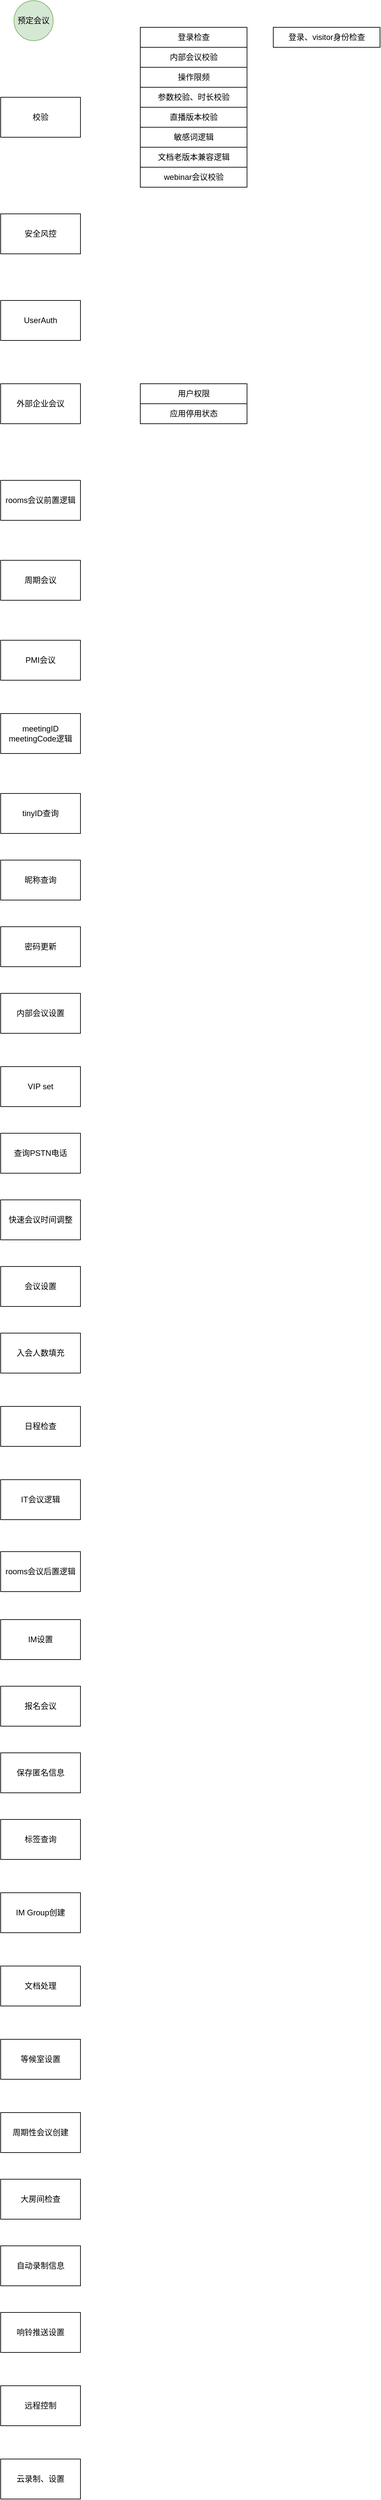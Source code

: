 <mxfile version="20.2.8" type="github">
  <diagram id="xO6Fa2LBVzPOrPnnOLwc" name="第 1 页">
    <mxGraphModel dx="2351" dy="1168" grid="1" gridSize="10" guides="1" tooltips="1" connect="1" arrows="1" fold="1" page="1" pageScale="1" pageWidth="827" pageHeight="1169" math="0" shadow="0">
      <root>
        <mxCell id="0" />
        <mxCell id="1" parent="0" />
        <mxCell id="h5QGQYP_At1dJ8CjTcFP-2" value="预定会议" style="ellipse;whiteSpace=wrap;html=1;fillColor=#d5e8d4;strokeColor=#82b366;" vertex="1" parent="1">
          <mxGeometry x="80" y="10" width="59" height="60" as="geometry" />
        </mxCell>
        <mxCell id="h5QGQYP_At1dJ8CjTcFP-3" value="登录检查" style="rounded=0;whiteSpace=wrap;html=1;" vertex="1" parent="1">
          <mxGeometry x="270" y="50" width="160.5" height="30" as="geometry" />
        </mxCell>
        <mxCell id="h5QGQYP_At1dJ8CjTcFP-5" value="登录、visitor身份检查" style="rounded=0;whiteSpace=wrap;html=1;" vertex="1" parent="1">
          <mxGeometry x="470" y="50" width="160.5" height="30" as="geometry" />
        </mxCell>
        <mxCell id="h5QGQYP_At1dJ8CjTcFP-6" value="内部会议校验" style="rounded=0;whiteSpace=wrap;html=1;" vertex="1" parent="1">
          <mxGeometry x="270" y="80" width="160.5" height="30" as="geometry" />
        </mxCell>
        <mxCell id="h5QGQYP_At1dJ8CjTcFP-7" value="操作限频" style="rounded=0;whiteSpace=wrap;html=1;" vertex="1" parent="1">
          <mxGeometry x="270" y="110" width="160.5" height="30" as="geometry" />
        </mxCell>
        <mxCell id="h5QGQYP_At1dJ8CjTcFP-8" value="参数校验、时长校验" style="rounded=0;whiteSpace=wrap;html=1;" vertex="1" parent="1">
          <mxGeometry x="270" y="140" width="160.5" height="30" as="geometry" />
        </mxCell>
        <mxCell id="h5QGQYP_At1dJ8CjTcFP-9" value="直播版本校验" style="rounded=0;whiteSpace=wrap;html=1;" vertex="1" parent="1">
          <mxGeometry x="270" y="170" width="160.5" height="30" as="geometry" />
        </mxCell>
        <mxCell id="h5QGQYP_At1dJ8CjTcFP-10" value="敏感词逻辑" style="rounded=0;whiteSpace=wrap;html=1;" vertex="1" parent="1">
          <mxGeometry x="270" y="200" width="160.5" height="30" as="geometry" />
        </mxCell>
        <mxCell id="h5QGQYP_At1dJ8CjTcFP-11" value="文档老版本兼容逻辑" style="rounded=0;whiteSpace=wrap;html=1;" vertex="1" parent="1">
          <mxGeometry x="270" y="230" width="160.5" height="30" as="geometry" />
        </mxCell>
        <mxCell id="h5QGQYP_At1dJ8CjTcFP-12" value="webinar会议校验" style="rounded=0;whiteSpace=wrap;html=1;" vertex="1" parent="1">
          <mxGeometry x="270" y="260" width="160.5" height="30" as="geometry" />
        </mxCell>
        <mxCell id="h5QGQYP_At1dJ8CjTcFP-13" value="校验" style="rounded=0;whiteSpace=wrap;html=1;" vertex="1" parent="1">
          <mxGeometry x="60" y="155" width="120" height="60" as="geometry" />
        </mxCell>
        <mxCell id="h5QGQYP_At1dJ8CjTcFP-14" value="安全风控" style="rounded=0;whiteSpace=wrap;html=1;" vertex="1" parent="1">
          <mxGeometry x="60" y="330" width="120" height="60" as="geometry" />
        </mxCell>
        <mxCell id="h5QGQYP_At1dJ8CjTcFP-16" value="UserAuth" style="rounded=0;whiteSpace=wrap;html=1;" vertex="1" parent="1">
          <mxGeometry x="60" y="460" width="120" height="60" as="geometry" />
        </mxCell>
        <mxCell id="h5QGQYP_At1dJ8CjTcFP-17" value="外部企业会议" style="rounded=0;whiteSpace=wrap;html=1;" vertex="1" parent="1">
          <mxGeometry x="60" y="585" width="120" height="60" as="geometry" />
        </mxCell>
        <mxCell id="h5QGQYP_At1dJ8CjTcFP-18" value="用户权限" style="rounded=0;whiteSpace=wrap;html=1;" vertex="1" parent="1">
          <mxGeometry x="270" y="585" width="160.5" height="30" as="geometry" />
        </mxCell>
        <mxCell id="h5QGQYP_At1dJ8CjTcFP-19" value="应用停用状态" style="rounded=0;whiteSpace=wrap;html=1;" vertex="1" parent="1">
          <mxGeometry x="270" y="615" width="160.5" height="30" as="geometry" />
        </mxCell>
        <mxCell id="h5QGQYP_At1dJ8CjTcFP-20" value="rooms会议前置逻辑" style="rounded=0;whiteSpace=wrap;html=1;" vertex="1" parent="1">
          <mxGeometry x="60" y="730" width="120" height="60" as="geometry" />
        </mxCell>
        <mxCell id="h5QGQYP_At1dJ8CjTcFP-21" value="周期会议" style="rounded=0;whiteSpace=wrap;html=1;" vertex="1" parent="1">
          <mxGeometry x="60" y="850" width="120" height="60" as="geometry" />
        </mxCell>
        <mxCell id="h5QGQYP_At1dJ8CjTcFP-22" value="PMI会议" style="rounded=0;whiteSpace=wrap;html=1;" vertex="1" parent="1">
          <mxGeometry x="60" y="970" width="120" height="60" as="geometry" />
        </mxCell>
        <mxCell id="h5QGQYP_At1dJ8CjTcFP-23" value="meetingID&lt;br&gt;meetingCode逻辑" style="rounded=0;whiteSpace=wrap;html=1;" vertex="1" parent="1">
          <mxGeometry x="60" y="1080" width="120" height="60" as="geometry" />
        </mxCell>
        <mxCell id="h5QGQYP_At1dJ8CjTcFP-24" value="tinyID查询" style="rounded=0;whiteSpace=wrap;html=1;" vertex="1" parent="1">
          <mxGeometry x="60" y="1200" width="120" height="60" as="geometry" />
        </mxCell>
        <mxCell id="h5QGQYP_At1dJ8CjTcFP-25" value="昵称查询" style="rounded=0;whiteSpace=wrap;html=1;" vertex="1" parent="1">
          <mxGeometry x="60" y="1300" width="120" height="60" as="geometry" />
        </mxCell>
        <mxCell id="h5QGQYP_At1dJ8CjTcFP-26" value="密码更新" style="rounded=0;whiteSpace=wrap;html=1;" vertex="1" parent="1">
          <mxGeometry x="60" y="1400" width="120" height="60" as="geometry" />
        </mxCell>
        <mxCell id="h5QGQYP_At1dJ8CjTcFP-27" value="内部会议设置" style="rounded=0;whiteSpace=wrap;html=1;" vertex="1" parent="1">
          <mxGeometry x="60" y="1500" width="120" height="60" as="geometry" />
        </mxCell>
        <mxCell id="h5QGQYP_At1dJ8CjTcFP-28" value="VIP set" style="rounded=0;whiteSpace=wrap;html=1;" vertex="1" parent="1">
          <mxGeometry x="60" y="1610" width="120" height="60" as="geometry" />
        </mxCell>
        <mxCell id="h5QGQYP_At1dJ8CjTcFP-29" value="查询PSTN电话" style="rounded=0;whiteSpace=wrap;html=1;" vertex="1" parent="1">
          <mxGeometry x="60" y="1710" width="120" height="60" as="geometry" />
        </mxCell>
        <mxCell id="h5QGQYP_At1dJ8CjTcFP-30" value="快速会议时间调整" style="rounded=0;whiteSpace=wrap;html=1;" vertex="1" parent="1">
          <mxGeometry x="60" y="1810" width="120" height="60" as="geometry" />
        </mxCell>
        <mxCell id="h5QGQYP_At1dJ8CjTcFP-31" value="会议设置" style="rounded=0;whiteSpace=wrap;html=1;" vertex="1" parent="1">
          <mxGeometry x="60" y="1910" width="120" height="60" as="geometry" />
        </mxCell>
        <mxCell id="h5QGQYP_At1dJ8CjTcFP-32" value="入会人数填充" style="rounded=0;whiteSpace=wrap;html=1;" vertex="1" parent="1">
          <mxGeometry x="60" y="2010" width="120" height="60" as="geometry" />
        </mxCell>
        <mxCell id="h5QGQYP_At1dJ8CjTcFP-33" value="日程检查" style="rounded=0;whiteSpace=wrap;html=1;" vertex="1" parent="1">
          <mxGeometry x="60" y="2120" width="120" height="60" as="geometry" />
        </mxCell>
        <mxCell id="h5QGQYP_At1dJ8CjTcFP-34" value="IT会议逻辑" style="rounded=0;whiteSpace=wrap;html=1;" vertex="1" parent="1">
          <mxGeometry x="60" y="2230" width="120" height="60" as="geometry" />
        </mxCell>
        <mxCell id="h5QGQYP_At1dJ8CjTcFP-35" value="rooms会议后置逻辑" style="rounded=0;whiteSpace=wrap;html=1;" vertex="1" parent="1">
          <mxGeometry x="60" y="2338" width="120" height="60" as="geometry" />
        </mxCell>
        <mxCell id="h5QGQYP_At1dJ8CjTcFP-36" value="IM设置" style="rounded=0;whiteSpace=wrap;html=1;" vertex="1" parent="1">
          <mxGeometry x="60" y="2440" width="120" height="60" as="geometry" />
        </mxCell>
        <mxCell id="h5QGQYP_At1dJ8CjTcFP-37" value="报名会议" style="rounded=0;whiteSpace=wrap;html=1;" vertex="1" parent="1">
          <mxGeometry x="60" y="2540" width="120" height="60" as="geometry" />
        </mxCell>
        <mxCell id="h5QGQYP_At1dJ8CjTcFP-38" value="保存匿名信息" style="rounded=0;whiteSpace=wrap;html=1;" vertex="1" parent="1">
          <mxGeometry x="60" y="2640" width="120" height="60" as="geometry" />
        </mxCell>
        <mxCell id="h5QGQYP_At1dJ8CjTcFP-39" value="标签查询" style="rounded=0;whiteSpace=wrap;html=1;" vertex="1" parent="1">
          <mxGeometry x="60" y="2740" width="120" height="60" as="geometry" />
        </mxCell>
        <mxCell id="h5QGQYP_At1dJ8CjTcFP-40" value="IM Group创建" style="rounded=0;whiteSpace=wrap;html=1;" vertex="1" parent="1">
          <mxGeometry x="60" y="2850" width="120" height="60" as="geometry" />
        </mxCell>
        <mxCell id="h5QGQYP_At1dJ8CjTcFP-41" value="文档处理" style="rounded=0;whiteSpace=wrap;html=1;" vertex="1" parent="1">
          <mxGeometry x="60" y="2960" width="120" height="60" as="geometry" />
        </mxCell>
        <mxCell id="h5QGQYP_At1dJ8CjTcFP-42" value="等候室设置" style="rounded=0;whiteSpace=wrap;html=1;" vertex="1" parent="1">
          <mxGeometry x="60" y="3070" width="120" height="60" as="geometry" />
        </mxCell>
        <mxCell id="h5QGQYP_At1dJ8CjTcFP-43" value="周期性会议创建" style="rounded=0;whiteSpace=wrap;html=1;" vertex="1" parent="1">
          <mxGeometry x="60" y="3180" width="120" height="60" as="geometry" />
        </mxCell>
        <mxCell id="h5QGQYP_At1dJ8CjTcFP-44" value="大房间检查" style="rounded=0;whiteSpace=wrap;html=1;" vertex="1" parent="1">
          <mxGeometry x="60" y="3280" width="120" height="60" as="geometry" />
        </mxCell>
        <mxCell id="h5QGQYP_At1dJ8CjTcFP-45" value="自动录制信息" style="rounded=0;whiteSpace=wrap;html=1;" vertex="1" parent="1">
          <mxGeometry x="60" y="3380" width="120" height="60" as="geometry" />
        </mxCell>
        <mxCell id="h5QGQYP_At1dJ8CjTcFP-46" value="响铃推送设置" style="rounded=0;whiteSpace=wrap;html=1;" vertex="1" parent="1">
          <mxGeometry x="60" y="3480" width="120" height="60" as="geometry" />
        </mxCell>
        <mxCell id="h5QGQYP_At1dJ8CjTcFP-47" value="远程控制" style="rounded=0;whiteSpace=wrap;html=1;" vertex="1" parent="1">
          <mxGeometry x="60" y="3590" width="120" height="60" as="geometry" />
        </mxCell>
        <mxCell id="h5QGQYP_At1dJ8CjTcFP-48" value="云录制、设置" style="rounded=0;whiteSpace=wrap;html=1;" vertex="1" parent="1">
          <mxGeometry x="60" y="3700" width="120" height="60" as="geometry" />
        </mxCell>
      </root>
    </mxGraphModel>
  </diagram>
</mxfile>
